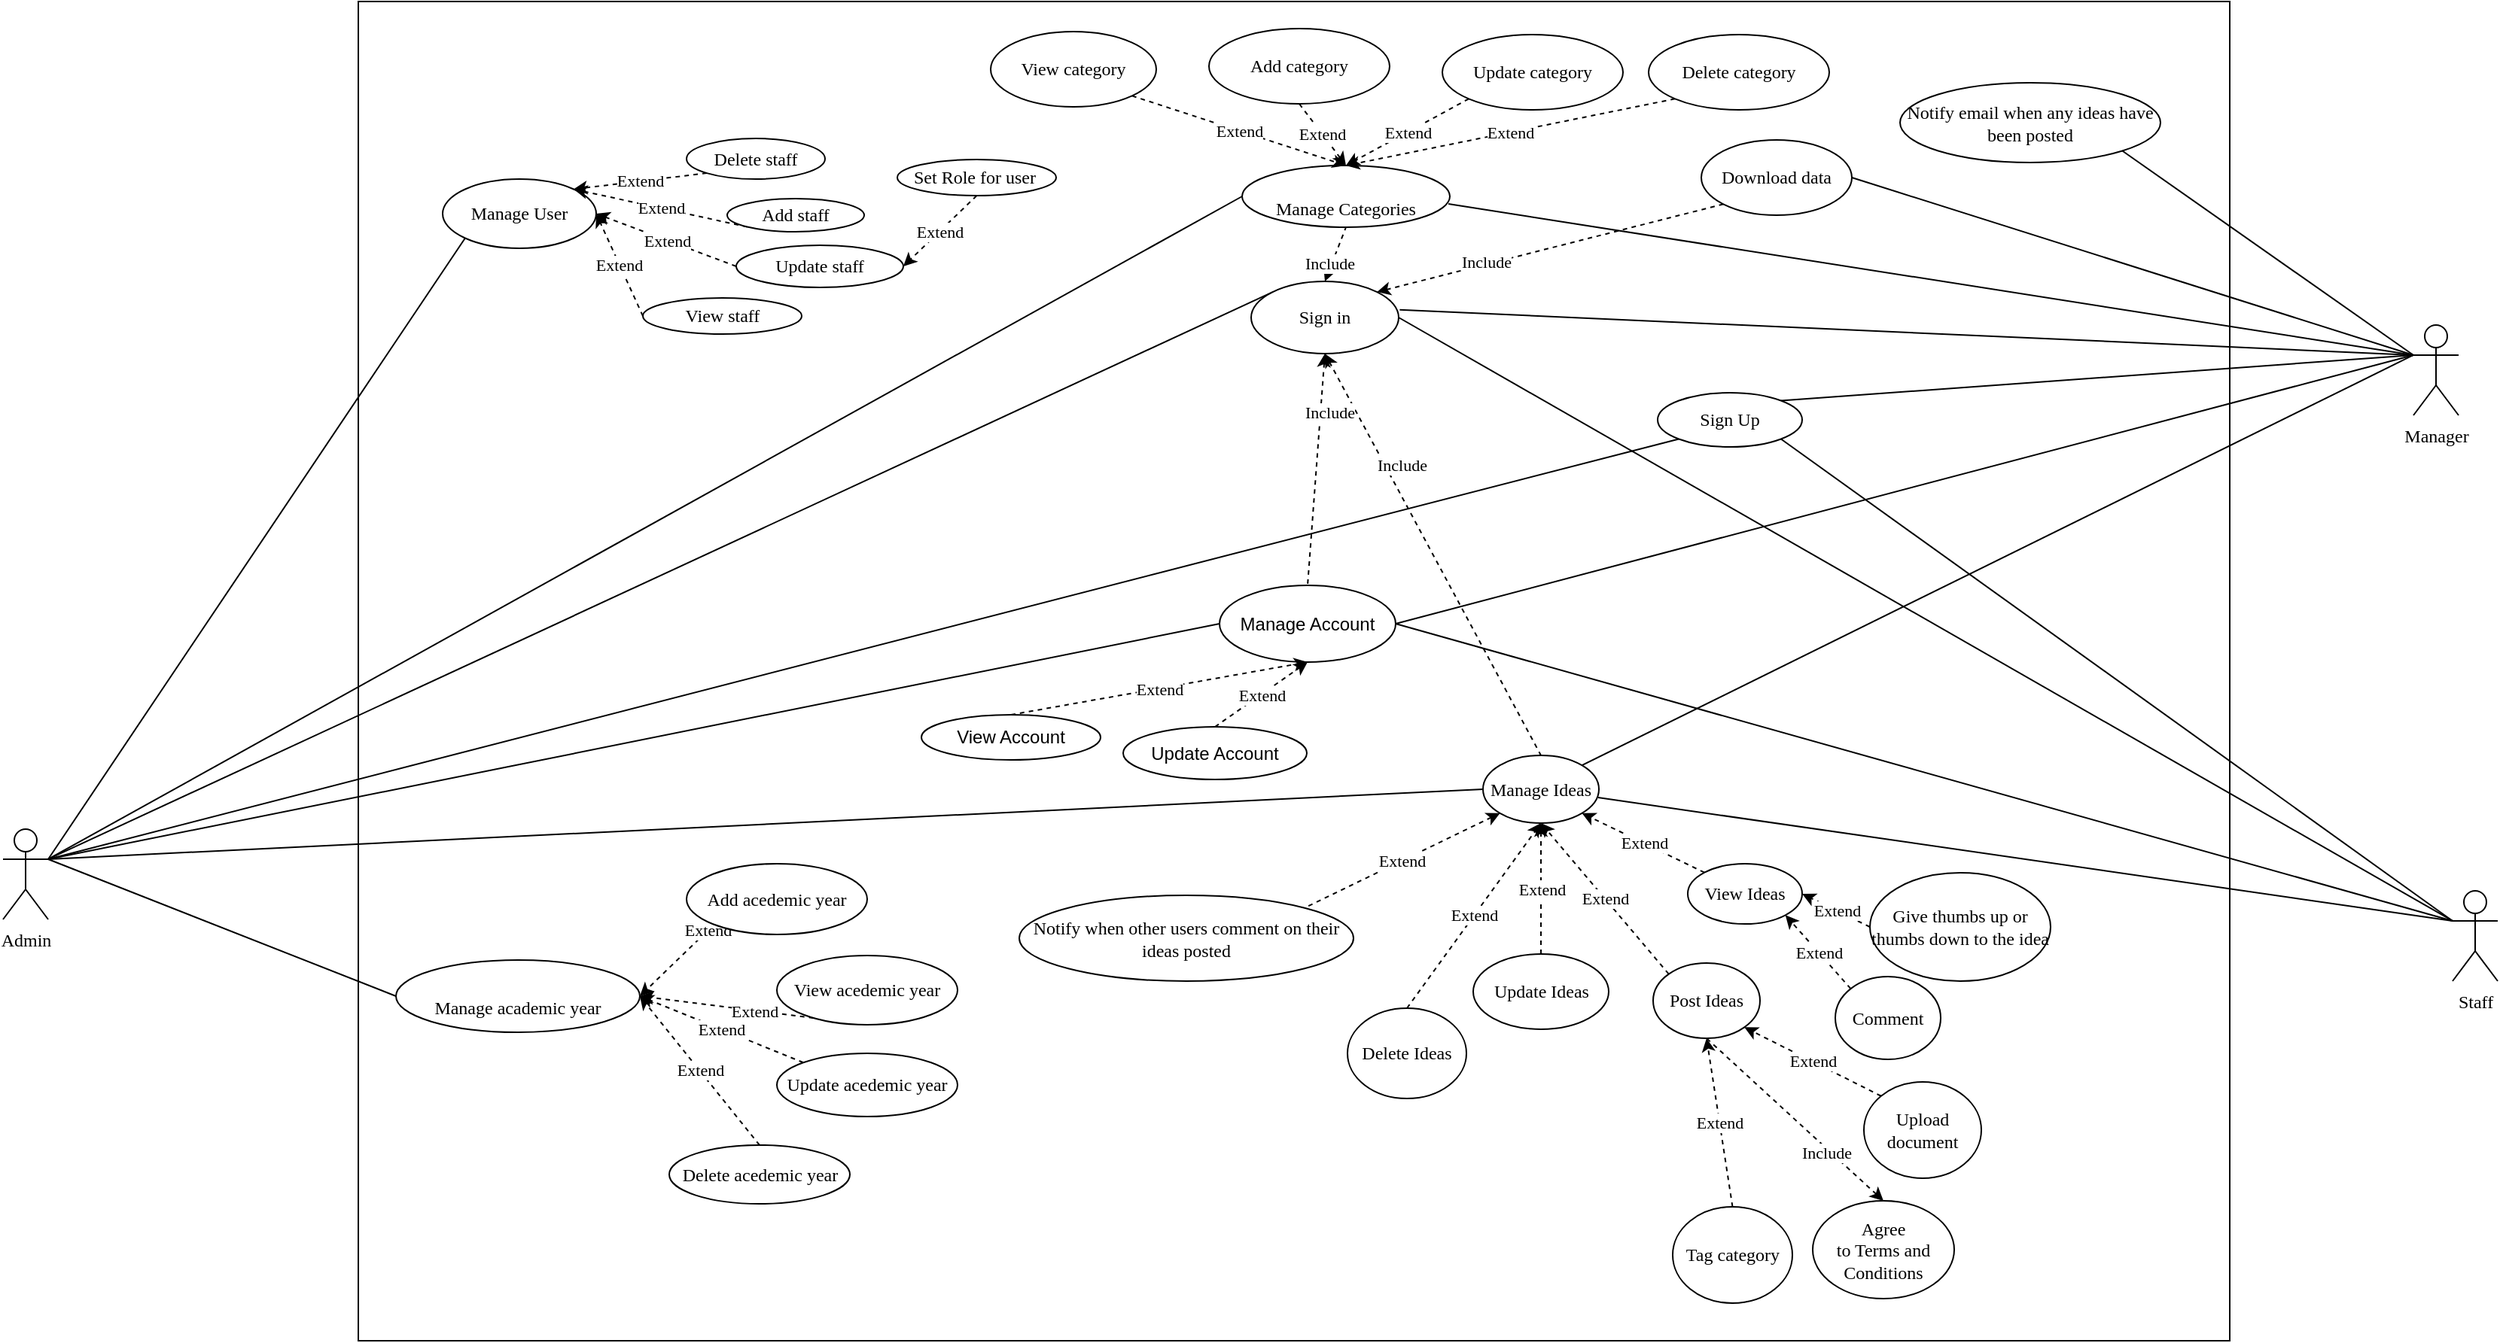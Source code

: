 <mxfile version="21.0.8" type="device"><diagram name="Thêm update profile" id="fYmC33yIuZpyToSGK1Tt"><mxGraphModel dx="3212" dy="1932" grid="0" gridSize="10" guides="1" tooltips="1" connect="1" arrows="1" fold="1" page="0" pageScale="1" pageWidth="827" pageHeight="1169" math="0" shadow="0"><root><mxCell id="0"/><mxCell id="1" parent="0"/><mxCell id="yaj2O-kLqEj_Il8Snmu4-113" value="" style="rounded=0;whiteSpace=wrap;html=1;fontFamily=Tilt Neon;fontSource=https%3A%2F%2Ffonts.googleapis.com%2Fcss%3Ffamily%3DTilt%2BNeon;" parent="1" vertex="1"><mxGeometry x="-650" y="-473" width="1243" height="890" as="geometry"/></mxCell><mxCell id="yaj2O-kLqEj_Il8Snmu4-1" style="edgeStyle=none;rounded=0;orthogonalLoop=1;jettySize=auto;html=1;exitX=0;exitY=0.333;exitDx=0;exitDy=0;exitPerimeter=0;entryX=0.993;entryY=0.623;entryDx=0;entryDy=0;entryPerimeter=0;startArrow=none;startFill=0;endArrow=none;endFill=0;fontFamily=Tilt Neon;fontSource=https%3A%2F%2Ffonts.googleapis.com%2Fcss%3Ffamily%3DTilt%2BNeon;" parent="1" source="yaj2O-kLqEj_Il8Snmu4-3" target="yaj2O-kLqEj_Il8Snmu4-9" edge="1"><mxGeometry relative="1" as="geometry"/></mxCell><mxCell id="yaj2O-kLqEj_Il8Snmu4-3" value="Staff" style="shape=umlActor;verticalLabelPosition=bottom;verticalAlign=top;html=1;outlineConnect=0;fontFamily=Tilt Neon;fontSource=https%3A%2F%2Ffonts.googleapis.com%2Fcss%3Ffamily%3DTilt%2BNeon;" parent="1" vertex="1"><mxGeometry x="741" y="118" width="30" height="60" as="geometry"/></mxCell><mxCell id="yaj2O-kLqEj_Il8Snmu4-4" style="rounded=0;orthogonalLoop=1;jettySize=auto;html=1;exitX=0.5;exitY=1;exitDx=0;exitDy=0;entryX=0.5;entryY=0;entryDx=0;entryDy=0;dashed=1;endArrow=none;endFill=0;startArrow=classic;startFill=1;fontFamily=Tilt Neon;fontSource=https%3A%2F%2Ffonts.googleapis.com%2Fcss%3Ffamily%3DTilt%2BNeon;" parent="1" source="yaj2O-kLqEj_Il8Snmu4-94" target="yaj2O-kLqEj_Il8Snmu4-9" edge="1"><mxGeometry relative="1" as="geometry"><mxPoint x="155" y="112" as="sourcePoint"/></mxGeometry></mxCell><mxCell id="yaj2O-kLqEj_Il8Snmu4-5" value="Include" style="edgeLabel;html=1;align=center;verticalAlign=middle;resizable=0;points=[];fontFamily=Tilt Neon;fontSource=https%3A%2F%2Ffonts.googleapis.com%2Fcss%3Ffamily%3DTilt%2BNeon;" parent="yaj2O-kLqEj_Il8Snmu4-4" vertex="1" connectable="0"><mxGeometry x="-0.368" y="2" relative="1" as="geometry"><mxPoint x="4" y="-10" as="offset"/></mxGeometry></mxCell><mxCell id="yaj2O-kLqEj_Il8Snmu4-7" style="edgeStyle=none;rounded=0;orthogonalLoop=1;jettySize=auto;html=1;exitX=1;exitY=1;exitDx=0;exitDy=0;entryX=0;entryY=0.333;entryDx=0;entryDy=0;entryPerimeter=0;startArrow=none;startFill=0;endArrow=none;endFill=0;fontFamily=Tilt Neon;fontSource=https%3A%2F%2Ffonts.googleapis.com%2Fcss%3Ffamily%3DTilt%2BNeon;" parent="1" source="yaj2O-kLqEj_Il8Snmu4-96" target="yaj2O-kLqEj_Il8Snmu4-3" edge="1"><mxGeometry relative="1" as="geometry"><mxPoint x="605.768" y="289.865" as="sourcePoint"/></mxGeometry></mxCell><mxCell id="yaj2O-kLqEj_Il8Snmu4-9" value="Manage Ideas" style="ellipse;whiteSpace=wrap;html=1;fontFamily=Tilt Neon;fontSource=https%3A%2F%2Ffonts.googleapis.com%2Fcss%3Ffamily%3DTilt%2BNeon;" parent="1" vertex="1"><mxGeometry x="97" y="28" width="77" height="45" as="geometry"/></mxCell><mxCell id="yaj2O-kLqEj_Il8Snmu4-10" value="Extend" style="rounded=0;orthogonalLoop=1;jettySize=auto;html=1;exitX=0;exitY=0;exitDx=0;exitDy=0;entryX=0.5;entryY=1;entryDx=0;entryDy=0;dashed=1;fontFamily=Tilt Neon;fontSource=https%3A%2F%2Ffonts.googleapis.com%2Fcss%3Ffamily%3DTilt%2BNeon;" parent="1" source="yaj2O-kLqEj_Il8Snmu4-11" target="yaj2O-kLqEj_Il8Snmu4-9" edge="1"><mxGeometry relative="1" as="geometry"/></mxCell><mxCell id="yaj2O-kLqEj_Il8Snmu4-11" value="Post Ideas" style="ellipse;whiteSpace=wrap;html=1;fontFamily=Tilt Neon;fontSource=https%3A%2F%2Ffonts.googleapis.com%2Fcss%3Ffamily%3DTilt%2BNeon;" parent="1" vertex="1"><mxGeometry x="210" y="166" width="71" height="50" as="geometry"/></mxCell><mxCell id="yaj2O-kLqEj_Il8Snmu4-12" value="Extend" style="edgeStyle=none;rounded=0;orthogonalLoop=1;jettySize=auto;html=1;exitX=0.5;exitY=0;exitDx=0;exitDy=0;entryX=0.5;entryY=1;entryDx=0;entryDy=0;dashed=1;fontFamily=Tilt Neon;fontSource=https%3A%2F%2Ffonts.googleapis.com%2Fcss%3Ffamily%3DTilt%2BNeon;" parent="1" source="yaj2O-kLqEj_Il8Snmu4-13" target="yaj2O-kLqEj_Il8Snmu4-9" edge="1"><mxGeometry relative="1" as="geometry"/></mxCell><mxCell id="yaj2O-kLqEj_Il8Snmu4-13" value="Update Ideas" style="ellipse;whiteSpace=wrap;html=1;fontFamily=Tilt Neon;fontSource=https%3A%2F%2Ffonts.googleapis.com%2Fcss%3Ffamily%3DTilt%2BNeon;" parent="1" vertex="1"><mxGeometry x="90.5" y="160" width="90" height="50" as="geometry"/></mxCell><mxCell id="yaj2O-kLqEj_Il8Snmu4-14" value="Extend" style="edgeStyle=none;rounded=0;orthogonalLoop=1;jettySize=auto;html=1;exitX=0.5;exitY=0;exitDx=0;exitDy=0;entryX=0.5;entryY=1;entryDx=0;entryDy=0;dashed=1;fontFamily=Tilt Neon;fontSource=https%3A%2F%2Ffonts.googleapis.com%2Fcss%3Ffamily%3DTilt%2BNeon;" parent="1" source="yaj2O-kLqEj_Il8Snmu4-15" target="yaj2O-kLqEj_Il8Snmu4-9" edge="1"><mxGeometry relative="1" as="geometry"/></mxCell><mxCell id="yaj2O-kLqEj_Il8Snmu4-15" value="Delete Ideas" style="ellipse;whiteSpace=wrap;html=1;fontFamily=Tilt Neon;fontSource=https%3A%2F%2Ffonts.googleapis.com%2Fcss%3Ffamily%3DTilt%2BNeon;" parent="1" vertex="1"><mxGeometry x="7" y="196" width="79" height="60" as="geometry"/></mxCell><mxCell id="yaj2O-kLqEj_Il8Snmu4-16" value="Extend" style="edgeStyle=none;rounded=0;orthogonalLoop=1;jettySize=auto;html=1;exitX=0;exitY=0;exitDx=0;exitDy=0;dashed=1;entryX=1;entryY=1;entryDx=0;entryDy=0;fontFamily=Tilt Neon;fontSource=https%3A%2F%2Ffonts.googleapis.com%2Fcss%3Ffamily%3DTilt%2BNeon;" parent="1" source="yaj2O-kLqEj_Il8Snmu4-17" target="yaj2O-kLqEj_Il8Snmu4-9" edge="1"><mxGeometry relative="1" as="geometry"><mxPoint x="592" y="617" as="targetPoint"/></mxGeometry></mxCell><mxCell id="yaj2O-kLqEj_Il8Snmu4-17" value="View Ideas" style="ellipse;whiteSpace=wrap;html=1;fontFamily=Tilt Neon;fontSource=https%3A%2F%2Ffonts.googleapis.com%2Fcss%3Ffamily%3DTilt%2BNeon;" parent="1" vertex="1"><mxGeometry x="233" y="100" width="76" height="40" as="geometry"/></mxCell><mxCell id="yaj2O-kLqEj_Il8Snmu4-18" value="Upload document" style="ellipse;whiteSpace=wrap;html=1;fontFamily=Tilt Neon;fontSource=https%3A%2F%2Ffonts.googleapis.com%2Fcss%3Ffamily%3DTilt%2BNeon;" parent="1" vertex="1"><mxGeometry x="350" y="245" width="78" height="64" as="geometry"/></mxCell><mxCell id="yaj2O-kLqEj_Il8Snmu4-19" value="Extend" style="edgeStyle=none;rounded=0;orthogonalLoop=1;jettySize=auto;html=1;dashed=1;entryX=1;entryY=1;entryDx=0;entryDy=0;fontFamily=Tilt Neon;fontSource=https%3A%2F%2Ffonts.googleapis.com%2Fcss%3Ffamily%3DTilt%2BNeon;exitX=0;exitY=0;exitDx=0;exitDy=0;" parent="1" source="yaj2O-kLqEj_Il8Snmu4-18" target="yaj2O-kLqEj_Il8Snmu4-11" edge="1"><mxGeometry x="0.001" relative="1" as="geometry"><mxPoint x="263" y="470" as="sourcePoint"/><mxPoint x="327" y="445" as="targetPoint"/><mxPoint as="offset"/></mxGeometry></mxCell><mxCell id="yaj2O-kLqEj_Il8Snmu4-20" style="rounded=0;orthogonalLoop=1;jettySize=auto;html=1;entryX=0.5;entryY=1;entryDx=0;entryDy=0;dashed=1;endArrow=none;endFill=0;startArrow=classic;startFill=1;exitX=0.5;exitY=0;exitDx=0;exitDy=0;fontFamily=Tilt Neon;fontSource=https%3A%2F%2Ffonts.googleapis.com%2Fcss%3Ffamily%3DTilt%2BNeon;" parent="1" source="yaj2O-kLqEj_Il8Snmu4-22" target="yaj2O-kLqEj_Il8Snmu4-11" edge="1"><mxGeometry relative="1" as="geometry"><mxPoint x="194" y="466" as="sourcePoint"/><mxPoint x="587" y="606" as="targetPoint"/></mxGeometry></mxCell><mxCell id="yaj2O-kLqEj_Il8Snmu4-21" value="Include" style="edgeLabel;html=1;align=center;verticalAlign=middle;resizable=0;points=[];fontFamily=Tilt Neon;fontSource=https%3A%2F%2Ffonts.googleapis.com%2Fcss%3Ffamily%3DTilt%2BNeon;" parent="yaj2O-kLqEj_Il8Snmu4-20" connectable="0" vertex="1"><mxGeometry x="-0.368" y="2" relative="1" as="geometry"><mxPoint as="offset"/></mxGeometry></mxCell><mxCell id="yaj2O-kLqEj_Il8Snmu4-22" value="&lt;span lang=&quot;EN-GB&quot;&gt;Agree&lt;br&gt;to Terms and Conditions&lt;/span&gt;" style="ellipse;whiteSpace=wrap;html=1;fontFamily=Tilt Neon;fontSource=https%3A%2F%2Ffonts.googleapis.com%2Fcss%3Ffamily%3DTilt%2BNeon;" parent="1" vertex="1"><mxGeometry x="316" y="324" width="94" height="65" as="geometry"/></mxCell><mxCell id="yaj2O-kLqEj_Il8Snmu4-23" value="Tag category" style="ellipse;whiteSpace=wrap;html=1;fontFamily=Tilt Neon;fontSource=https%3A%2F%2Ffonts.googleapis.com%2Fcss%3Ffamily%3DTilt%2BNeon;" parent="1" vertex="1"><mxGeometry x="223" y="328" width="79.5" height="64" as="geometry"/></mxCell><mxCell id="yaj2O-kLqEj_Il8Snmu4-24" value="Extend" style="edgeStyle=none;rounded=0;orthogonalLoop=1;jettySize=auto;html=1;exitX=0.5;exitY=0;exitDx=0;exitDy=0;dashed=1;entryX=0.5;entryY=1;entryDx=0;entryDy=0;fontFamily=Tilt Neon;fontSource=https%3A%2F%2Ffonts.googleapis.com%2Fcss%3Ffamily%3DTilt%2BNeon;" parent="1" source="yaj2O-kLqEj_Il8Snmu4-23" target="yaj2O-kLqEj_Il8Snmu4-11" edge="1"><mxGeometry x="0.001" relative="1" as="geometry"><mxPoint x="427" y="566" as="sourcePoint"/><mxPoint x="427" y="405" as="targetPoint"/><mxPoint as="offset"/></mxGeometry></mxCell><mxCell id="yaj2O-kLqEj_Il8Snmu4-25" value="&lt;span lang=&quot;EN-GB&quot;&gt;Comment&lt;/span&gt;" style="ellipse;whiteSpace=wrap;html=1;fontFamily=Tilt Neon;fontSource=https%3A%2F%2Ffonts.googleapis.com%2Fcss%3Ffamily%3DTilt%2BNeon;" parent="1" vertex="1"><mxGeometry x="331" y="175" width="70" height="55" as="geometry"/></mxCell><mxCell id="yaj2O-kLqEj_Il8Snmu4-26" value="Extend" style="edgeStyle=none;rounded=0;orthogonalLoop=1;jettySize=auto;html=1;dashed=1;entryX=1;entryY=1;entryDx=0;entryDy=0;exitX=0;exitY=0;exitDx=0;exitDy=0;fontFamily=Tilt Neon;fontSource=https%3A%2F%2Ffonts.googleapis.com%2Fcss%3Ffamily%3DTilt%2BNeon;" parent="1" source="yaj2O-kLqEj_Il8Snmu4-25" target="yaj2O-kLqEj_Il8Snmu4-17" edge="1"><mxGeometry x="0.001" relative="1" as="geometry"><mxPoint x="419" y="805" as="sourcePoint"/><mxPoint x="255" y="416" as="targetPoint"/><mxPoint as="offset"/></mxGeometry></mxCell><mxCell id="yaj2O-kLqEj_Il8Snmu4-27" value="&lt;span lang=&quot;EN-GB&quot;&gt;Give thumbs up or thumbs down to the idea&lt;/span&gt;" style="ellipse;whiteSpace=wrap;html=1;fontFamily=Tilt Neon;fontSource=https%3A%2F%2Ffonts.googleapis.com%2Fcss%3Ffamily%3DTilt%2BNeon;" parent="1" vertex="1"><mxGeometry x="354" y="106" width="120" height="72" as="geometry"/></mxCell><mxCell id="yaj2O-kLqEj_Il8Snmu4-28" value="Extend" style="edgeStyle=none;rounded=0;orthogonalLoop=1;jettySize=auto;html=1;exitX=0;exitY=0.5;exitDx=0;exitDy=0;dashed=1;entryX=1;entryY=0.5;entryDx=0;entryDy=0;fontFamily=Tilt Neon;fontSource=https%3A%2F%2Ffonts.googleapis.com%2Fcss%3Ffamily%3DTilt%2BNeon;" parent="1" source="yaj2O-kLqEj_Il8Snmu4-27" target="yaj2O-kLqEj_Il8Snmu4-17" edge="1"><mxGeometry x="-0.005" relative="1" as="geometry"><mxPoint x="456" y="381" as="sourcePoint"/><mxPoint x="587" y="722" as="targetPoint"/><mxPoint as="offset"/></mxGeometry></mxCell><mxCell id="yaj2O-kLqEj_Il8Snmu4-29" style="edgeStyle=none;rounded=0;orthogonalLoop=1;jettySize=auto;html=1;exitX=1;exitY=0.333;exitDx=0;exitDy=0;exitPerimeter=0;entryX=0;entryY=0.5;entryDx=0;entryDy=0;startArrow=none;startFill=0;endArrow=none;endFill=0;fontFamily=Tilt Neon;fontSource=https%3A%2F%2Ffonts.googleapis.com%2Fcss%3Ffamily%3DTilt%2BNeon;" parent="1" source="yaj2O-kLqEj_Il8Snmu4-32" target="yaj2O-kLqEj_Il8Snmu4-97" edge="1"><mxGeometry relative="1" as="geometry"/></mxCell><mxCell id="yaj2O-kLqEj_Il8Snmu4-30" style="edgeStyle=none;rounded=0;orthogonalLoop=1;jettySize=auto;html=1;exitX=1;exitY=0.333;exitDx=0;exitDy=0;exitPerimeter=0;entryX=0;entryY=0;entryDx=0;entryDy=0;startArrow=none;startFill=0;endArrow=none;endFill=0;fontFamily=Tilt Neon;fontSource=https%3A%2F%2Ffonts.googleapis.com%2Fcss%3Ffamily%3DTilt%2BNeon;" parent="1" source="yaj2O-kLqEj_Il8Snmu4-32" target="yaj2O-kLqEj_Il8Snmu4-94" edge="1"><mxGeometry relative="1" as="geometry"/></mxCell><mxCell id="yaj2O-kLqEj_Il8Snmu4-32" value="Admin" style="shape=umlActor;verticalLabelPosition=bottom;verticalAlign=top;html=1;outlineConnect=0;fontFamily=Tilt Neon;fontSource=https%3A%2F%2Ffonts.googleapis.com%2Fcss%3Ffamily%3DTilt%2BNeon;" parent="1" vertex="1"><mxGeometry x="-886" y="77" width="30" height="60" as="geometry"/></mxCell><mxCell id="yaj2O-kLqEj_Il8Snmu4-34" style="edgeStyle=none;rounded=0;orthogonalLoop=1;jettySize=auto;html=1;exitX=0;exitY=1;exitDx=0;exitDy=0;entryX=1;entryY=0.333;entryDx=0;entryDy=0;entryPerimeter=0;startArrow=none;startFill=0;endArrow=none;endFill=0;fontFamily=Tilt Neon;fontSource=https%3A%2F%2Ffonts.googleapis.com%2Fcss%3Ffamily%3DTilt%2BNeon;" parent="1" source="yaj2O-kLqEj_Il8Snmu4-96" target="yaj2O-kLqEj_Il8Snmu4-32" edge="1"><mxGeometry relative="1" as="geometry"><mxPoint x="-123.0" y="129.5" as="sourcePoint"/></mxGeometry></mxCell><mxCell id="yaj2O-kLqEj_Il8Snmu4-47" value="Manage User" style="ellipse;whiteSpace=wrap;html=1;fontFamily=Tilt Neon;fontSource=https%3A%2F%2Ffonts.googleapis.com%2Fcss%3Ffamily%3DTilt%2BNeon;" parent="1" vertex="1"><mxGeometry x="-594" y="-355" width="102" height="46" as="geometry"/></mxCell><mxCell id="yaj2O-kLqEj_Il8Snmu4-48" value="Extend" style="rounded=0;orthogonalLoop=1;jettySize=auto;html=1;exitX=0;exitY=1;exitDx=0;exitDy=0;entryX=1;entryY=0;entryDx=0;entryDy=0;dashed=1;fontFamily=Tilt Neon;fontSource=https%3A%2F%2Ffonts.googleapis.com%2Fcss%3Ffamily%3DTilt%2BNeon;" parent="1" source="yaj2O-kLqEj_Il8Snmu4-49" target="yaj2O-kLqEj_Il8Snmu4-47" edge="1"><mxGeometry relative="1" as="geometry"><mxPoint x="171" y="-147" as="targetPoint"/></mxGeometry></mxCell><mxCell id="yaj2O-kLqEj_Il8Snmu4-49" value="Add staff" style="ellipse;whiteSpace=wrap;html=1;fontFamily=Tilt Neon;fontSource=https%3A%2F%2Ffonts.googleapis.com%2Fcss%3Ffamily%3DTilt%2BNeon;" parent="1" vertex="1"><mxGeometry x="-405" y="-342" width="91" height="22" as="geometry"/></mxCell><mxCell id="yaj2O-kLqEj_Il8Snmu4-50" value="Update staff" style="ellipse;whiteSpace=wrap;html=1;fontFamily=Tilt Neon;fontSource=https%3A%2F%2Ffonts.googleapis.com%2Fcss%3Ffamily%3DTilt%2BNeon;" parent="1" vertex="1"><mxGeometry x="-399" y="-311" width="111" height="28" as="geometry"/></mxCell><mxCell id="yaj2O-kLqEj_Il8Snmu4-51" value="Extend" style="edgeStyle=none;rounded=0;orthogonalLoop=1;jettySize=auto;html=1;exitX=0;exitY=0.5;exitDx=0;exitDy=0;entryX=1;entryY=0.5;entryDx=0;entryDy=0;dashed=1;fontFamily=Tilt Neon;fontSource=https%3A%2F%2Ffonts.googleapis.com%2Fcss%3Ffamily%3DTilt%2BNeon;" parent="1" source="yaj2O-kLqEj_Il8Snmu4-52" target="yaj2O-kLqEj_Il8Snmu4-47" edge="1"><mxGeometry relative="1" as="geometry"><mxPoint x="213" y="-159" as="targetPoint"/></mxGeometry></mxCell><mxCell id="yaj2O-kLqEj_Il8Snmu4-52" value="View staff" style="ellipse;whiteSpace=wrap;html=1;fontFamily=Tilt Neon;fontSource=https%3A%2F%2Ffonts.googleapis.com%2Fcss%3Ffamily%3DTilt%2BNeon;" parent="1" vertex="1"><mxGeometry x="-461" y="-276" width="105.5" height="24" as="geometry"/></mxCell><mxCell id="yaj2O-kLqEj_Il8Snmu4-53" value="Extend" style="rounded=0;orthogonalLoop=1;jettySize=auto;html=1;exitX=0;exitY=0.5;exitDx=0;exitDy=0;entryX=1;entryY=0.5;entryDx=0;entryDy=0;dashed=1;fontFamily=Tilt Neon;fontSource=https%3A%2F%2Ffonts.googleapis.com%2Fcss%3Ffamily%3DTilt%2BNeon;" parent="1" source="yaj2O-kLqEj_Il8Snmu4-50" target="yaj2O-kLqEj_Il8Snmu4-47" edge="1"><mxGeometry relative="1" as="geometry"><mxPoint x="181" y="-117" as="targetPoint"/><mxPoint x="23" y="-269" as="sourcePoint"/></mxGeometry></mxCell><mxCell id="yaj2O-kLqEj_Il8Snmu4-54" value="Delete staff" style="ellipse;whiteSpace=wrap;html=1;fontFamily=Tilt Neon;fontSource=https%3A%2F%2Ffonts.googleapis.com%2Fcss%3Ffamily%3DTilt%2BNeon;" parent="1" vertex="1"><mxGeometry x="-432" y="-382" width="92" height="27" as="geometry"/></mxCell><mxCell id="yaj2O-kLqEj_Il8Snmu4-55" value="Extend" style="rounded=0;orthogonalLoop=1;jettySize=auto;html=1;exitX=0;exitY=1;exitDx=0;exitDy=0;entryX=1;entryY=0;entryDx=0;entryDy=0;dashed=1;fontFamily=Tilt Neon;fontSource=https%3A%2F%2Ffonts.googleapis.com%2Fcss%3Ffamily%3DTilt%2BNeon;" parent="1" source="yaj2O-kLqEj_Il8Snmu4-54" target="yaj2O-kLqEj_Il8Snmu4-47" edge="1"><mxGeometry relative="1" as="geometry"><mxPoint x="163" y="-89" as="targetPoint"/><mxPoint x="23" y="-169" as="sourcePoint"/></mxGeometry></mxCell><mxCell id="yaj2O-kLqEj_Il8Snmu4-75" value="Notify when other users comment on their ideas posted" style="ellipse;whiteSpace=wrap;html=1;fontFamily=Tilt Neon;fontSource=https%3A%2F%2Ffonts.googleapis.com%2Fcss%3Ffamily%3DTilt%2BNeon;" parent="1" vertex="1"><mxGeometry x="-211" y="121" width="222" height="57" as="geometry"/></mxCell><mxCell id="yaj2O-kLqEj_Il8Snmu4-76" value="Extend" style="edgeStyle=none;rounded=0;orthogonalLoop=1;jettySize=auto;html=1;exitX=0;exitY=1;exitDx=0;exitDy=0;entryX=1;entryY=0;entryDx=0;entryDy=0;dashed=1;startArrow=classic;startFill=1;endArrow=none;endFill=0;fontFamily=Tilt Neon;fontSource=https%3A%2F%2Ffonts.googleapis.com%2Fcss%3Ffamily%3DTilt%2BNeon;" parent="1" source="yaj2O-kLqEj_Il8Snmu4-9" target="yaj2O-kLqEj_Il8Snmu4-75" edge="1"><mxGeometry relative="1" as="geometry"><mxPoint x="-1045.574" y="564.284" as="sourcePoint"/><mxPoint x="-1238" y="736" as="targetPoint"/></mxGeometry></mxCell><mxCell id="yaj2O-kLqEj_Il8Snmu4-77" value="&lt;br&gt;Manage academic year" style="ellipse;whiteSpace=wrap;html=1;fontFamily=Tilt Neon;fontSource=https%3A%2F%2Ffonts.googleapis.com%2Fcss%3Ffamily%3DTilt%2BNeon;" parent="1" vertex="1"><mxGeometry x="-625" y="164" width="162" height="48" as="geometry"/></mxCell><mxCell id="yaj2O-kLqEj_Il8Snmu4-78" value="Extend" style="rounded=0;orthogonalLoop=1;jettySize=auto;html=1;exitX=0.5;exitY=0;exitDx=0;exitDy=0;dashed=1;entryX=1;entryY=0.5;entryDx=0;entryDy=0;fontFamily=Tilt Neon;fontSource=https%3A%2F%2Ffonts.googleapis.com%2Fcss%3Ffamily%3DTilt%2BNeon;" parent="1" source="yaj2O-kLqEj_Il8Snmu4-79" target="yaj2O-kLqEj_Il8Snmu4-77" edge="1"><mxGeometry relative="1" as="geometry"/></mxCell><mxCell id="yaj2O-kLqEj_Il8Snmu4-79" value="Add acedemic year" style="ellipse;whiteSpace=wrap;html=1;fontFamily=Tilt Neon;fontSource=https%3A%2F%2Ffonts.googleapis.com%2Fcss%3Ffamily%3DTilt%2BNeon;" parent="1" vertex="1"><mxGeometry x="-432" y="100" width="120" height="47" as="geometry"/></mxCell><mxCell id="yaj2O-kLqEj_Il8Snmu4-80" value="Extend" style="edgeStyle=none;rounded=0;orthogonalLoop=1;jettySize=auto;html=1;exitX=0;exitY=0;exitDx=0;exitDy=0;entryX=1;entryY=0.5;entryDx=0;entryDy=0;dashed=1;fontFamily=Tilt Neon;fontSource=https%3A%2F%2Ffonts.googleapis.com%2Fcss%3Ffamily%3DTilt%2BNeon;" parent="1" source="yaj2O-kLqEj_Il8Snmu4-81" target="yaj2O-kLqEj_Il8Snmu4-77" edge="1"><mxGeometry relative="1" as="geometry"/></mxCell><mxCell id="yaj2O-kLqEj_Il8Snmu4-81" value="Update acedemic year" style="ellipse;whiteSpace=wrap;html=1;fontFamily=Tilt Neon;fontSource=https%3A%2F%2Ffonts.googleapis.com%2Fcss%3Ffamily%3DTilt%2BNeon;" parent="1" vertex="1"><mxGeometry x="-372" y="226" width="120" height="42" as="geometry"/></mxCell><mxCell id="yaj2O-kLqEj_Il8Snmu4-82" value="Extend" style="edgeStyle=none;rounded=0;orthogonalLoop=1;jettySize=auto;html=1;exitX=0.5;exitY=0;exitDx=0;exitDy=0;entryX=1;entryY=0.5;entryDx=0;entryDy=0;dashed=1;fontFamily=Tilt Neon;fontSource=https%3A%2F%2Ffonts.googleapis.com%2Fcss%3Ffamily%3DTilt%2BNeon;" parent="1" source="yaj2O-kLqEj_Il8Snmu4-83" target="yaj2O-kLqEj_Il8Snmu4-77" edge="1"><mxGeometry relative="1" as="geometry"/></mxCell><mxCell id="yaj2O-kLqEj_Il8Snmu4-83" value="Delete acedemic year" style="ellipse;whiteSpace=wrap;html=1;fontFamily=Tilt Neon;fontSource=https%3A%2F%2Ffonts.googleapis.com%2Fcss%3Ffamily%3DTilt%2BNeon;" parent="1" vertex="1"><mxGeometry x="-443.5" y="287" width="120" height="39" as="geometry"/></mxCell><mxCell id="yaj2O-kLqEj_Il8Snmu4-84" value="Extend" style="edgeStyle=none;rounded=0;orthogonalLoop=1;jettySize=auto;html=1;exitX=0.5;exitY=1;exitDx=0;exitDy=0;entryX=1;entryY=0.5;entryDx=0;entryDy=0;dashed=1;fontFamily=Tilt Neon;fontSource=https%3A%2F%2Ffonts.googleapis.com%2Fcss%3Ffamily%3DTilt%2BNeon;" parent="1" source="yaj2O-kLqEj_Il8Snmu4-85" target="yaj2O-kLqEj_Il8Snmu4-77" edge="1"><mxGeometry relative="1" as="geometry"/></mxCell><mxCell id="yaj2O-kLqEj_Il8Snmu4-85" value="View acedemic year" style="ellipse;whiteSpace=wrap;html=1;fontFamily=Tilt Neon;fontSource=https%3A%2F%2Ffonts.googleapis.com%2Fcss%3Ffamily%3DTilt%2BNeon;" parent="1" vertex="1"><mxGeometry x="-372" y="161" width="120" height="46" as="geometry"/></mxCell><mxCell id="yaj2O-kLqEj_Il8Snmu4-86" value="" style="endArrow=none;html=1;rounded=0;entryX=1;entryY=0.333;entryDx=0;entryDy=0;entryPerimeter=0;exitX=0;exitY=0.5;exitDx=0;exitDy=0;fontFamily=Tilt Neon;fontSource=https%3A%2F%2Ffonts.googleapis.com%2Fcss%3Ffamily%3DTilt%2BNeon;" parent="1" source="yaj2O-kLqEj_Il8Snmu4-77" target="yaj2O-kLqEj_Il8Snmu4-32" edge="1"><mxGeometry width="50" height="50" relative="1" as="geometry"><mxPoint x="-839" y="282" as="sourcePoint"/><mxPoint x="-789" y="232" as="targetPoint"/></mxGeometry></mxCell><mxCell id="yaj2O-kLqEj_Il8Snmu4-87" value="" style="endArrow=none;html=1;rounded=0;entryX=0;entryY=1;entryDx=0;entryDy=0;exitX=1;exitY=0.333;exitDx=0;exitDy=0;exitPerimeter=0;fontFamily=Tilt Neon;fontSource=https%3A%2F%2Ffonts.googleapis.com%2Fcss%3Ffamily%3DTilt%2BNeon;" parent="1" source="yaj2O-kLqEj_Il8Snmu4-32" target="yaj2O-kLqEj_Il8Snmu4-47" edge="1"><mxGeometry width="50" height="50" relative="1" as="geometry"><mxPoint x="-118" y="301" as="sourcePoint"/><mxPoint x="-68" y="251" as="targetPoint"/></mxGeometry></mxCell><mxCell id="yaj2O-kLqEj_Il8Snmu4-88" style="edgeStyle=none;rounded=0;orthogonalLoop=1;jettySize=auto;html=1;exitX=0;exitY=0.333;exitDx=0;exitDy=0;exitPerimeter=0;entryX=0.993;entryY=0.623;entryDx=0;entryDy=0;entryPerimeter=0;startArrow=none;startFill=0;endArrow=none;endFill=0;fontFamily=Tilt Neon;fontSource=https%3A%2F%2Ffonts.googleapis.com%2Fcss%3Ffamily%3DTilt%2BNeon;" parent="1" source="yaj2O-kLqEj_Il8Snmu4-91" target="yaj2O-kLqEj_Il8Snmu4-97" edge="1"><mxGeometry relative="1" as="geometry"/></mxCell><mxCell id="yaj2O-kLqEj_Il8Snmu4-89" style="edgeStyle=none;rounded=0;orthogonalLoop=1;jettySize=auto;html=1;exitX=0;exitY=0.333;exitDx=0;exitDy=0;exitPerimeter=0;entryX=1.007;entryY=0.393;entryDx=0;entryDy=0;entryPerimeter=0;startArrow=none;startFill=0;endArrow=none;endFill=0;fontFamily=Tilt Neon;fontSource=https%3A%2F%2Ffonts.googleapis.com%2Fcss%3Ffamily%3DTilt%2BNeon;" parent="1" source="yaj2O-kLqEj_Il8Snmu4-91" target="yaj2O-kLqEj_Il8Snmu4-94" edge="1"><mxGeometry relative="1" as="geometry"/></mxCell><mxCell id="yaj2O-kLqEj_Il8Snmu4-90" style="edgeStyle=none;rounded=0;orthogonalLoop=1;jettySize=auto;html=1;exitX=0;exitY=0.333;exitDx=0;exitDy=0;exitPerimeter=0;entryX=1;entryY=0.5;entryDx=0;entryDy=0;startArrow=none;startFill=0;endArrow=none;endFill=0;fontFamily=Tilt Neon;fontSource=https%3A%2F%2Ffonts.googleapis.com%2Fcss%3Ffamily%3DTilt%2BNeon;" parent="1" source="yaj2O-kLqEj_Il8Snmu4-91" target="yaj2O-kLqEj_Il8Snmu4-106" edge="1"><mxGeometry relative="1" as="geometry"/></mxCell><mxCell id="yaj2O-kLqEj_Il8Snmu4-91" value="Manager" style="shape=umlActor;verticalLabelPosition=bottom;verticalAlign=top;html=1;outlineConnect=0;fontFamily=Tilt Neon;fontSource=https%3A%2F%2Ffonts.googleapis.com%2Fcss%3Ffamily%3DTilt%2BNeon;" parent="1" vertex="1"><mxGeometry x="715" y="-258" width="30" height="60" as="geometry"/></mxCell><mxCell id="yaj2O-kLqEj_Il8Snmu4-92" style="rounded=0;orthogonalLoop=1;jettySize=auto;html=1;exitX=0.5;exitY=0;exitDx=0;exitDy=0;entryX=0.5;entryY=1;entryDx=0;entryDy=0;dashed=1;endArrow=none;endFill=0;startArrow=classic;startFill=1;fontFamily=Tilt Neon;fontSource=https%3A%2F%2Ffonts.googleapis.com%2Fcss%3Ffamily%3DTilt%2BNeon;" parent="1" source="yaj2O-kLqEj_Il8Snmu4-94" target="yaj2O-kLqEj_Il8Snmu4-97" edge="1"><mxGeometry relative="1" as="geometry"/></mxCell><mxCell id="yaj2O-kLqEj_Il8Snmu4-93" value="Include" style="edgeLabel;html=1;align=center;verticalAlign=middle;resizable=0;points=[];fontFamily=Tilt Neon;fontSource=https%3A%2F%2Ffonts.googleapis.com%2Fcss%3Ffamily%3DTilt%2BNeon;" parent="yaj2O-kLqEj_Il8Snmu4-92" vertex="1" connectable="0"><mxGeometry x="-0.368" y="2" relative="1" as="geometry"><mxPoint as="offset"/></mxGeometry></mxCell><mxCell id="yaj2O-kLqEj_Il8Snmu4-94" value="Sign in" style="ellipse;whiteSpace=wrap;html=1;fontFamily=Tilt Neon;fontSource=https%3A%2F%2Ffonts.googleapis.com%2Fcss%3Ffamily%3DTilt%2BNeon;" parent="1" vertex="1"><mxGeometry x="-57" y="-287" width="98" height="48" as="geometry"/></mxCell><mxCell id="yaj2O-kLqEj_Il8Snmu4-95" style="edgeStyle=none;rounded=0;orthogonalLoop=1;jettySize=auto;html=1;exitX=1;exitY=0;exitDx=0;exitDy=0;entryX=0;entryY=0.333;entryDx=0;entryDy=0;entryPerimeter=0;startArrow=none;startFill=0;endArrow=none;endFill=0;fontFamily=Tilt Neon;fontSource=https%3A%2F%2Ffonts.googleapis.com%2Fcss%3Ffamily%3DTilt%2BNeon;" parent="1" source="yaj2O-kLqEj_Il8Snmu4-96" target="yaj2O-kLqEj_Il8Snmu4-91" edge="1"><mxGeometry relative="1" as="geometry"/></mxCell><mxCell id="yaj2O-kLqEj_Il8Snmu4-96" value="Sign Up" style="ellipse;whiteSpace=wrap;html=1;fontFamily=Tilt Neon;fontSource=https%3A%2F%2Ffonts.googleapis.com%2Fcss%3Ffamily%3DTilt%2BNeon;" parent="1" vertex="1"><mxGeometry x="213" y="-213" width="96" height="36" as="geometry"/></mxCell><mxCell id="yaj2O-kLqEj_Il8Snmu4-97" value="&lt;br&gt;Manage Categories" style="ellipse;whiteSpace=wrap;html=1;fontFamily=Tilt Neon;fontSource=https%3A%2F%2Ffonts.googleapis.com%2Fcss%3Ffamily%3DTilt%2BNeon;" parent="1" vertex="1"><mxGeometry x="-63" y="-364" width="138" height="41" as="geometry"/></mxCell><mxCell id="yaj2O-kLqEj_Il8Snmu4-98" value="Extend" style="rounded=0;orthogonalLoop=1;jettySize=auto;html=1;exitX=0.5;exitY=1;exitDx=0;exitDy=0;entryX=0.5;entryY=0;entryDx=0;entryDy=0;dashed=1;fontFamily=Tilt Neon;fontSource=https%3A%2F%2Ffonts.googleapis.com%2Fcss%3Ffamily%3DTilt%2BNeon;" parent="1" source="yaj2O-kLqEj_Il8Snmu4-99" target="yaj2O-kLqEj_Il8Snmu4-97" edge="1"><mxGeometry relative="1" as="geometry"/></mxCell><mxCell id="yaj2O-kLqEj_Il8Snmu4-99" value="Add category" style="ellipse;whiteSpace=wrap;html=1;fontFamily=Tilt Neon;fontSource=https%3A%2F%2Ffonts.googleapis.com%2Fcss%3Ffamily%3DTilt%2BNeon;" parent="1" vertex="1"><mxGeometry x="-85" y="-455" width="120" height="50" as="geometry"/></mxCell><mxCell id="yaj2O-kLqEj_Il8Snmu4-100" value="Extend" style="edgeStyle=none;rounded=0;orthogonalLoop=1;jettySize=auto;html=1;exitX=0;exitY=1;exitDx=0;exitDy=0;entryX=0.5;entryY=0;entryDx=0;entryDy=0;dashed=1;fontFamily=Tilt Neon;fontSource=https%3A%2F%2Ffonts.googleapis.com%2Fcss%3Ffamily%3DTilt%2BNeon;" parent="1" source="yaj2O-kLqEj_Il8Snmu4-101" target="yaj2O-kLqEj_Il8Snmu4-97" edge="1"><mxGeometry relative="1" as="geometry"/></mxCell><mxCell id="yaj2O-kLqEj_Il8Snmu4-101" value="Update category" style="ellipse;whiteSpace=wrap;html=1;fontFamily=Tilt Neon;fontSource=https%3A%2F%2Ffonts.googleapis.com%2Fcss%3Ffamily%3DTilt%2BNeon;" parent="1" vertex="1"><mxGeometry x="70" y="-451" width="120" height="50" as="geometry"/></mxCell><mxCell id="yaj2O-kLqEj_Il8Snmu4-102" value="Extend" style="edgeStyle=none;rounded=0;orthogonalLoop=1;jettySize=auto;html=1;exitX=0;exitY=1;exitDx=0;exitDy=0;entryX=0.5;entryY=0;entryDx=0;entryDy=0;dashed=1;fontFamily=Tilt Neon;fontSource=https%3A%2F%2Ffonts.googleapis.com%2Fcss%3Ffamily%3DTilt%2BNeon;" parent="1" source="yaj2O-kLqEj_Il8Snmu4-103" target="yaj2O-kLqEj_Il8Snmu4-97" edge="1"><mxGeometry relative="1" as="geometry"/></mxCell><mxCell id="yaj2O-kLqEj_Il8Snmu4-103" value="Delete category" style="ellipse;whiteSpace=wrap;html=1;fontFamily=Tilt Neon;fontSource=https%3A%2F%2Ffonts.googleapis.com%2Fcss%3Ffamily%3DTilt%2BNeon;" parent="1" vertex="1"><mxGeometry x="207" y="-451" width="120" height="50" as="geometry"/></mxCell><mxCell id="yaj2O-kLqEj_Il8Snmu4-104" value="Extend" style="edgeStyle=none;rounded=0;orthogonalLoop=1;jettySize=auto;html=1;exitX=1;exitY=1;exitDx=0;exitDy=0;entryX=0.5;entryY=0;entryDx=0;entryDy=0;dashed=1;fontFamily=Tilt Neon;fontSource=https%3A%2F%2Ffonts.googleapis.com%2Fcss%3Ffamily%3DTilt%2BNeon;" parent="1" source="yaj2O-kLqEj_Il8Snmu4-105" target="yaj2O-kLqEj_Il8Snmu4-97" edge="1"><mxGeometry relative="1" as="geometry"/></mxCell><mxCell id="yaj2O-kLqEj_Il8Snmu4-105" value="View category" style="ellipse;whiteSpace=wrap;html=1;fontFamily=Tilt Neon;fontSource=https%3A%2F%2Ffonts.googleapis.com%2Fcss%3Ffamily%3DTilt%2BNeon;" parent="1" vertex="1"><mxGeometry x="-230" y="-453" width="110" height="50" as="geometry"/></mxCell><mxCell id="yaj2O-kLqEj_Il8Snmu4-106" value="Download data" style="ellipse;whiteSpace=wrap;html=1;fontFamily=Tilt Neon;fontSource=https%3A%2F%2Ffonts.googleapis.com%2Fcss%3Ffamily%3DTilt%2BNeon;" parent="1" vertex="1"><mxGeometry x="242" y="-381" width="100" height="50" as="geometry"/></mxCell><mxCell id="yaj2O-kLqEj_Il8Snmu4-107" value="Notify email when any ideas have been posted" style="ellipse;whiteSpace=wrap;html=1;fontFamily=Tilt Neon;fontSource=https%3A%2F%2Ffonts.googleapis.com%2Fcss%3Ffamily%3DTilt%2BNeon;" parent="1" vertex="1"><mxGeometry x="374" y="-419" width="173" height="53" as="geometry"/></mxCell><mxCell id="yaj2O-kLqEj_Il8Snmu4-108" value="" style="endArrow=none;html=1;rounded=0;exitX=1;exitY=1;exitDx=0;exitDy=0;entryX=0;entryY=0.333;entryDx=0;entryDy=0;entryPerimeter=0;fontFamily=Tilt Neon;fontSource=https%3A%2F%2Ffonts.googleapis.com%2Fcss%3Ffamily%3DTilt%2BNeon;" parent="1" source="yaj2O-kLqEj_Il8Snmu4-107" target="yaj2O-kLqEj_Il8Snmu4-91" edge="1"><mxGeometry width="50" height="50" relative="1" as="geometry"><mxPoint x="186" y="-229" as="sourcePoint"/><mxPoint x="236" y="-279" as="targetPoint"/></mxGeometry></mxCell><mxCell id="yaj2O-kLqEj_Il8Snmu4-109" style="rounded=0;orthogonalLoop=1;jettySize=auto;html=1;exitX=1;exitY=0;exitDx=0;exitDy=0;entryX=0;entryY=1;entryDx=0;entryDy=0;dashed=1;endArrow=none;endFill=0;startArrow=classic;startFill=1;fontFamily=Tilt Neon;fontSource=https%3A%2F%2Ffonts.googleapis.com%2Fcss%3Ffamily%3DTilt%2BNeon;" parent="1" source="yaj2O-kLqEj_Il8Snmu4-94" target="yaj2O-kLqEj_Il8Snmu4-106" edge="1"><mxGeometry relative="1" as="geometry"><mxPoint x="237" y="-154" as="sourcePoint"/><mxPoint x="432" y="-211" as="targetPoint"/></mxGeometry></mxCell><mxCell id="yaj2O-kLqEj_Il8Snmu4-110" value="Include" style="edgeLabel;html=1;align=center;verticalAlign=middle;resizable=0;points=[];fontFamily=Tilt Neon;fontSource=https%3A%2F%2Ffonts.googleapis.com%2Fcss%3Ffamily%3DTilt%2BNeon;" parent="yaj2O-kLqEj_Il8Snmu4-109" vertex="1" connectable="0"><mxGeometry x="-0.368" y="2" relative="1" as="geometry"><mxPoint as="offset"/></mxGeometry></mxCell><mxCell id="g0RKZC_8wMpmCg4UlQyW-1" value="Set Role for user&amp;nbsp;" style="ellipse;whiteSpace=wrap;html=1;fontFamily=Tilt Neon;fontSource=https%3A%2F%2Ffonts.googleapis.com%2Fcss%3Ffamily%3DTilt%2BNeon;" vertex="1" parent="1"><mxGeometry x="-292" y="-368" width="105.5" height="24" as="geometry"/></mxCell><mxCell id="g0RKZC_8wMpmCg4UlQyW-2" value="Extend" style="edgeStyle=none;rounded=0;orthogonalLoop=1;jettySize=auto;html=1;exitX=0.5;exitY=1;exitDx=0;exitDy=0;entryX=1;entryY=0.5;entryDx=0;entryDy=0;dashed=1;fontFamily=Tilt Neon;fontSource=https%3A%2F%2Ffonts.googleapis.com%2Fcss%3Ffamily%3DTilt%2BNeon;" edge="1" parent="1" source="g0RKZC_8wMpmCg4UlQyW-1" target="yaj2O-kLqEj_Il8Snmu4-50"><mxGeometry relative="1" as="geometry"><mxPoint x="-300" y="42" as="targetPoint"/><mxPoint x="-160" y="-9" as="sourcePoint"/></mxGeometry></mxCell><mxCell id="g0RKZC_8wMpmCg4UlQyW-3" value="" style="endArrow=none;html=1;rounded=0;entryX=1;entryY=0.5;entryDx=0;entryDy=0;exitX=0;exitY=0.333;exitDx=0;exitDy=0;exitPerimeter=0;" edge="1" parent="1" source="yaj2O-kLqEj_Il8Snmu4-3" target="yaj2O-kLqEj_Il8Snmu4-94"><mxGeometry width="50" height="50" relative="1" as="geometry"><mxPoint x="141" y="169" as="sourcePoint"/><mxPoint x="191" y="119" as="targetPoint"/></mxGeometry></mxCell><mxCell id="g0RKZC_8wMpmCg4UlQyW-6" value="" style="endArrow=none;html=1;rounded=0;exitX=0;exitY=0.333;exitDx=0;exitDy=0;entryX=1;entryY=0;entryDx=0;entryDy=0;fontFamily=Tilt Neon;fontSource=https%3A%2F%2Ffonts.googleapis.com%2Fcss%3Ffamily%3DTilt%2BNeon;exitPerimeter=0;" edge="1" parent="1" source="yaj2O-kLqEj_Il8Snmu4-91" target="yaj2O-kLqEj_Il8Snmu4-9"><mxGeometry width="50" height="50" relative="1" as="geometry"><mxPoint x="789" y="-368" as="sourcePoint"/><mxPoint x="954" y="-279" as="targetPoint"/></mxGeometry></mxCell><mxCell id="g0RKZC_8wMpmCg4UlQyW-7" value="" style="endArrow=none;html=1;rounded=0;exitX=1;exitY=0.333;exitDx=0;exitDy=0;exitPerimeter=0;entryX=0;entryY=0.5;entryDx=0;entryDy=0;" edge="1" parent="1" source="yaj2O-kLqEj_Il8Snmu4-32" target="yaj2O-kLqEj_Il8Snmu4-9"><mxGeometry width="50" height="50" relative="1" as="geometry"><mxPoint x="-305" y="172" as="sourcePoint"/><mxPoint x="-255" y="122" as="targetPoint"/></mxGeometry></mxCell><mxCell id="g0RKZC_8wMpmCg4UlQyW-9" value="Manage Account" style="ellipse;whiteSpace=wrap;html=1;" vertex="1" parent="1"><mxGeometry x="-78" y="-85" width="117" height="51" as="geometry"/></mxCell><mxCell id="g0RKZC_8wMpmCg4UlQyW-10" style="rounded=0;orthogonalLoop=1;jettySize=auto;html=1;exitX=0.5;exitY=1;exitDx=0;exitDy=0;entryX=0.5;entryY=0;entryDx=0;entryDy=0;dashed=1;endArrow=none;endFill=0;startArrow=classic;startFill=1;fontFamily=Tilt Neon;fontSource=https%3A%2F%2Ffonts.googleapis.com%2Fcss%3Ffamily%3DTilt%2BNeon;" edge="1" parent="1" source="yaj2O-kLqEj_Il8Snmu4-94" target="g0RKZC_8wMpmCg4UlQyW-9"><mxGeometry relative="1" as="geometry"><mxPoint x="2" y="-229" as="sourcePoint"/><mxPoint x="-22" y="262" as="targetPoint"/></mxGeometry></mxCell><mxCell id="g0RKZC_8wMpmCg4UlQyW-11" value="Include" style="edgeLabel;html=1;align=center;verticalAlign=middle;resizable=0;points=[];fontFamily=Tilt Neon;fontSource=https%3A%2F%2Ffonts.googleapis.com%2Fcss%3Ffamily%3DTilt%2BNeon;" vertex="1" connectable="0" parent="g0RKZC_8wMpmCg4UlQyW-10"><mxGeometry x="-0.368" y="2" relative="1" as="geometry"><mxPoint x="4" y="-10" as="offset"/></mxGeometry></mxCell><mxCell id="g0RKZC_8wMpmCg4UlQyW-12" value="Update Account" style="ellipse;whiteSpace=wrap;html=1;" vertex="1" parent="1"><mxGeometry x="-142" y="9" width="122" height="35" as="geometry"/></mxCell><mxCell id="g0RKZC_8wMpmCg4UlQyW-13" value="View Account" style="ellipse;whiteSpace=wrap;html=1;" vertex="1" parent="1"><mxGeometry x="-276" y="1" width="119" height="30" as="geometry"/></mxCell><mxCell id="g0RKZC_8wMpmCg4UlQyW-14" value="Extend" style="edgeStyle=none;rounded=0;orthogonalLoop=1;jettySize=auto;html=1;exitX=0.5;exitY=0;exitDx=0;exitDy=0;entryX=0.5;entryY=1;entryDx=0;entryDy=0;dashed=1;fontFamily=Tilt Neon;fontSource=https%3A%2F%2Ffonts.googleapis.com%2Fcss%3Ffamily%3DTilt%2BNeon;" edge="1" parent="1" source="g0RKZC_8wMpmCg4UlQyW-12" target="g0RKZC_8wMpmCg4UlQyW-9"><mxGeometry relative="1" as="geometry"><mxPoint x="57" y="82" as="sourcePoint"/><mxPoint x="-161" y="127" as="targetPoint"/></mxGeometry></mxCell><mxCell id="g0RKZC_8wMpmCg4UlQyW-15" value="Extend" style="edgeStyle=none;rounded=0;orthogonalLoop=1;jettySize=auto;html=1;exitX=0.5;exitY=0;exitDx=0;exitDy=0;entryX=0.5;entryY=1;entryDx=0;entryDy=0;dashed=1;fontFamily=Tilt Neon;fontSource=https%3A%2F%2Ffonts.googleapis.com%2Fcss%3Ffamily%3DTilt%2BNeon;" edge="1" parent="1" source="g0RKZC_8wMpmCg4UlQyW-13" target="g0RKZC_8wMpmCg4UlQyW-9"><mxGeometry relative="1" as="geometry"><mxPoint x="117" y="72" as="sourcePoint"/><mxPoint x="-101" y="117" as="targetPoint"/></mxGeometry></mxCell><mxCell id="g0RKZC_8wMpmCg4UlQyW-16" value="" style="endArrow=none;html=1;rounded=0;entryX=0;entryY=0.333;entryDx=0;entryDy=0;entryPerimeter=0;exitX=1;exitY=0.5;exitDx=0;exitDy=0;" edge="1" parent="1" source="g0RKZC_8wMpmCg4UlQyW-9" target="yaj2O-kLqEj_Il8Snmu4-91"><mxGeometry width="50" height="50" relative="1" as="geometry"><mxPoint x="-147" y="-57" as="sourcePoint"/><mxPoint x="-97" y="-107" as="targetPoint"/></mxGeometry></mxCell><mxCell id="g0RKZC_8wMpmCg4UlQyW-17" value="" style="endArrow=none;html=1;rounded=0;entryX=0;entryY=0.333;entryDx=0;entryDy=0;entryPerimeter=0;exitX=1;exitY=0.5;exitDx=0;exitDy=0;" edge="1" parent="1" source="g0RKZC_8wMpmCg4UlQyW-9" target="yaj2O-kLqEj_Il8Snmu4-3"><mxGeometry width="50" height="50" relative="1" as="geometry"><mxPoint x="-147" y="-57" as="sourcePoint"/><mxPoint x="-97" y="-107" as="targetPoint"/></mxGeometry></mxCell><mxCell id="g0RKZC_8wMpmCg4UlQyW-18" value="" style="endArrow=none;html=1;rounded=0;exitX=0;exitY=0.5;exitDx=0;exitDy=0;entryX=1;entryY=0.333;entryDx=0;entryDy=0;entryPerimeter=0;" edge="1" parent="1" source="g0RKZC_8wMpmCg4UlQyW-9" target="yaj2O-kLqEj_Il8Snmu4-32"><mxGeometry width="50" height="50" relative="1" as="geometry"><mxPoint x="-147" y="-57" as="sourcePoint"/><mxPoint x="-97" y="-107" as="targetPoint"/></mxGeometry></mxCell></root></mxGraphModel></diagram></mxfile>